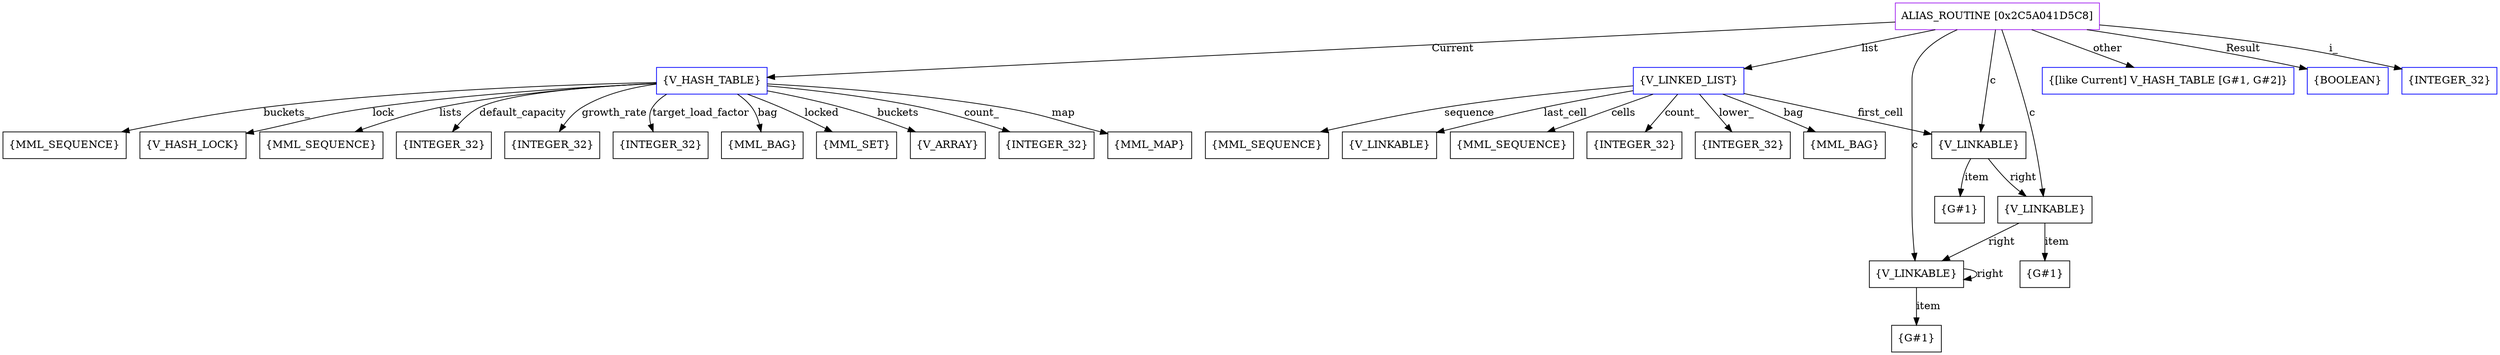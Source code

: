 digraph g {
	node [shape=box]
	b1[color=purple label=<ALIAS_ROUTINE [0x2C5A041D5C8]>]
	b2[color=blue label=<{V_HASH_TABLE}>]
	b3[label=<{INTEGER_32}>]
	b4[label=<{INTEGER_32}>]
	b5[label=<{INTEGER_32}>]
	b6[label=<{MML_BAG}>]
	b7[label=<{MML_SET}>]
	b8[label=<{V_ARRAY}>]
	b9[label=<{INTEGER_32}>]
	b10[label=<{MML_MAP}>]
	b11[label=<{MML_SEQUENCE}>]
	b12[label=<{V_HASH_LOCK}>]
	b13[label=<{MML_SEQUENCE}>]
	b14[color=blue label=<{V_LINKED_LIST}>]
	b15[label=<{INTEGER_32}>]
	b16[label=<{MML_BAG}>]
	b17[label=<{MML_SEQUENCE}>]
	b18[label=<{INTEGER_32}>]
	b19[label=<{V_LINKABLE}>]
	b20[label=<{G#1}>]
	b21[label=<{V_LINKABLE}>]
	b22[label=<{G#1}>]
	b23[label=<{V_LINKABLE}>]
	b24[label=<{G#1}>]
	b25[label=<{V_LINKABLE}>]
	b26[label=<{MML_SEQUENCE}>]
	b27[color=blue label=<{[like Current] V_HASH_TABLE [G#1, G#2]}>]
	b28[color=blue label=<{BOOLEAN}>]
	b29[color=blue label=<{INTEGER_32}>]
	b1->b2[label=<Current>]
	b2->b3[label=<default_capacity>]
	b2->b4[label=<growth_rate>]
	b2->b5[label=<target_load_factor>]
	b2->b6[label=<bag>]
	b2->b7[label=<locked>]
	b2->b8[label=<buckets>]
	b2->b9[label=<count_>]
	b2->b10[label=<map>]
	b2->b11[label=<buckets_>]
	b2->b12[label=<lock>]
	b2->b13[label=<lists>]
	b1->b14[label=<list>]
	b14->b15[label=<lower_>]
	b14->b16[label=<bag>]
	b14->b17[label=<sequence>]
	b14->b18[label=<count_>]
	b14->b19[label=<first_cell>]
	b19->b20[label=<item>]
	b19->b21[label=<right>]
	b21->b22[label=<item>]
	b21->b23[label=<right>]
	b23->b24[label=<item>]
	b23->b23[label=<right>]
	b14->b25[label=<last_cell>]
	b14->b26[label=<cells>]
	b1->b27[label=<other>]
	b1->b28[label=<Result>]
	b1->b19[label=<c>]
	b1->b21[label=<c>]
	b1->b23[label=<c>]
	b1->b29[label=<i_>]
}
